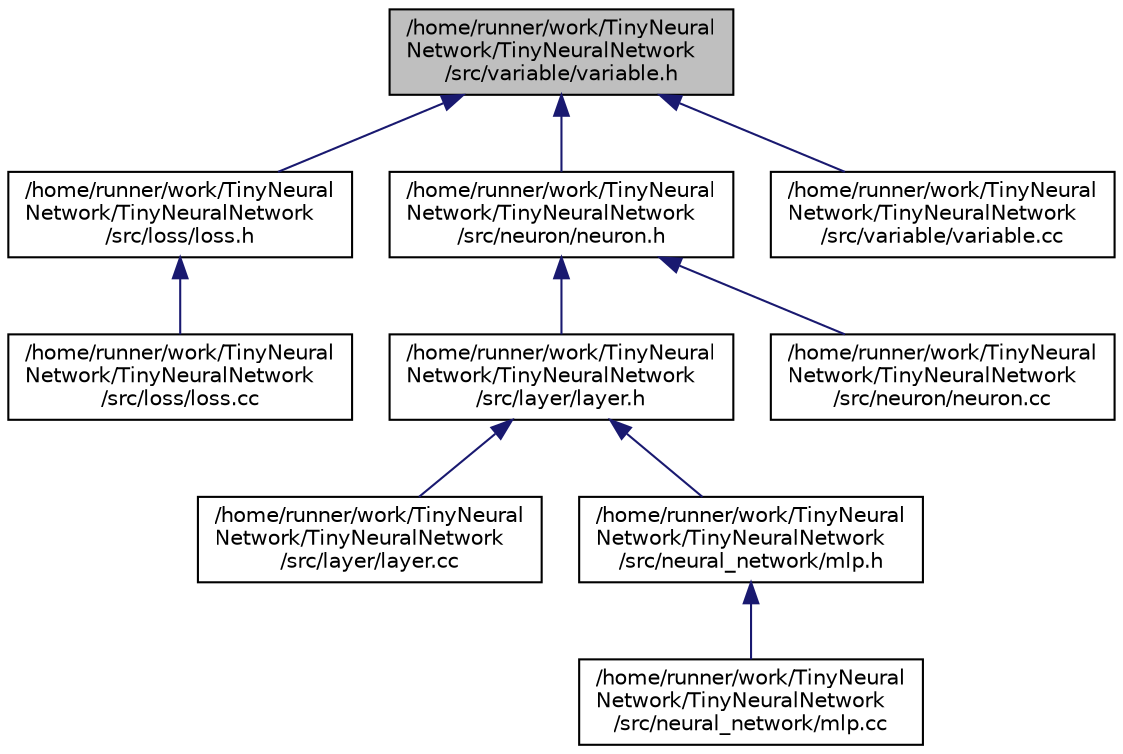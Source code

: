 digraph "/home/runner/work/TinyNeuralNetwork/TinyNeuralNetwork/src/variable/variable.h"
{
 // LATEX_PDF_SIZE
  edge [fontname="Helvetica",fontsize="10",labelfontname="Helvetica",labelfontsize="10"];
  node [fontname="Helvetica",fontsize="10",shape=record];
  Node1 [label="/home/runner/work/TinyNeural\lNetwork/TinyNeuralNetwork\l/src/variable/variable.h",height=0.2,width=0.4,color="black", fillcolor="grey75", style="filled", fontcolor="black",tooltip=" "];
  Node1 -> Node2 [dir="back",color="midnightblue",fontsize="10",style="solid",fontname="Helvetica"];
  Node2 [label="/home/runner/work/TinyNeural\lNetwork/TinyNeuralNetwork\l/src/loss/loss.h",height=0.2,width=0.4,color="black", fillcolor="white", style="filled",URL="$loss_8h.html",tooltip=" "];
  Node2 -> Node3 [dir="back",color="midnightblue",fontsize="10",style="solid",fontname="Helvetica"];
  Node3 [label="/home/runner/work/TinyNeural\lNetwork/TinyNeuralNetwork\l/src/loss/loss.cc",height=0.2,width=0.4,color="black", fillcolor="white", style="filled",URL="$loss_8cc.html",tooltip=" "];
  Node1 -> Node4 [dir="back",color="midnightblue",fontsize="10",style="solid",fontname="Helvetica"];
  Node4 [label="/home/runner/work/TinyNeural\lNetwork/TinyNeuralNetwork\l/src/neuron/neuron.h",height=0.2,width=0.4,color="black", fillcolor="white", style="filled",URL="$neuron_8h.html",tooltip=" "];
  Node4 -> Node5 [dir="back",color="midnightblue",fontsize="10",style="solid",fontname="Helvetica"];
  Node5 [label="/home/runner/work/TinyNeural\lNetwork/TinyNeuralNetwork\l/src/layer/layer.h",height=0.2,width=0.4,color="black", fillcolor="white", style="filled",URL="$layer_8h.html",tooltip=" "];
  Node5 -> Node6 [dir="back",color="midnightblue",fontsize="10",style="solid",fontname="Helvetica"];
  Node6 [label="/home/runner/work/TinyNeural\lNetwork/TinyNeuralNetwork\l/src/layer/layer.cc",height=0.2,width=0.4,color="black", fillcolor="white", style="filled",URL="$layer_8cc.html",tooltip=" "];
  Node5 -> Node7 [dir="back",color="midnightblue",fontsize="10",style="solid",fontname="Helvetica"];
  Node7 [label="/home/runner/work/TinyNeural\lNetwork/TinyNeuralNetwork\l/src/neural_network/mlp.h",height=0.2,width=0.4,color="black", fillcolor="white", style="filled",URL="$mlp_8h.html",tooltip=" "];
  Node7 -> Node8 [dir="back",color="midnightblue",fontsize="10",style="solid",fontname="Helvetica"];
  Node8 [label="/home/runner/work/TinyNeural\lNetwork/TinyNeuralNetwork\l/src/neural_network/mlp.cc",height=0.2,width=0.4,color="black", fillcolor="white", style="filled",URL="$mlp_8cc.html",tooltip=" "];
  Node4 -> Node9 [dir="back",color="midnightblue",fontsize="10",style="solid",fontname="Helvetica"];
  Node9 [label="/home/runner/work/TinyNeural\lNetwork/TinyNeuralNetwork\l/src/neuron/neuron.cc",height=0.2,width=0.4,color="black", fillcolor="white", style="filled",URL="$neuron_8cc.html",tooltip=" "];
  Node1 -> Node10 [dir="back",color="midnightblue",fontsize="10",style="solid",fontname="Helvetica"];
  Node10 [label="/home/runner/work/TinyNeural\lNetwork/TinyNeuralNetwork\l/src/variable/variable.cc",height=0.2,width=0.4,color="black", fillcolor="white", style="filled",URL="$variable_8cc.html",tooltip=" "];
}
